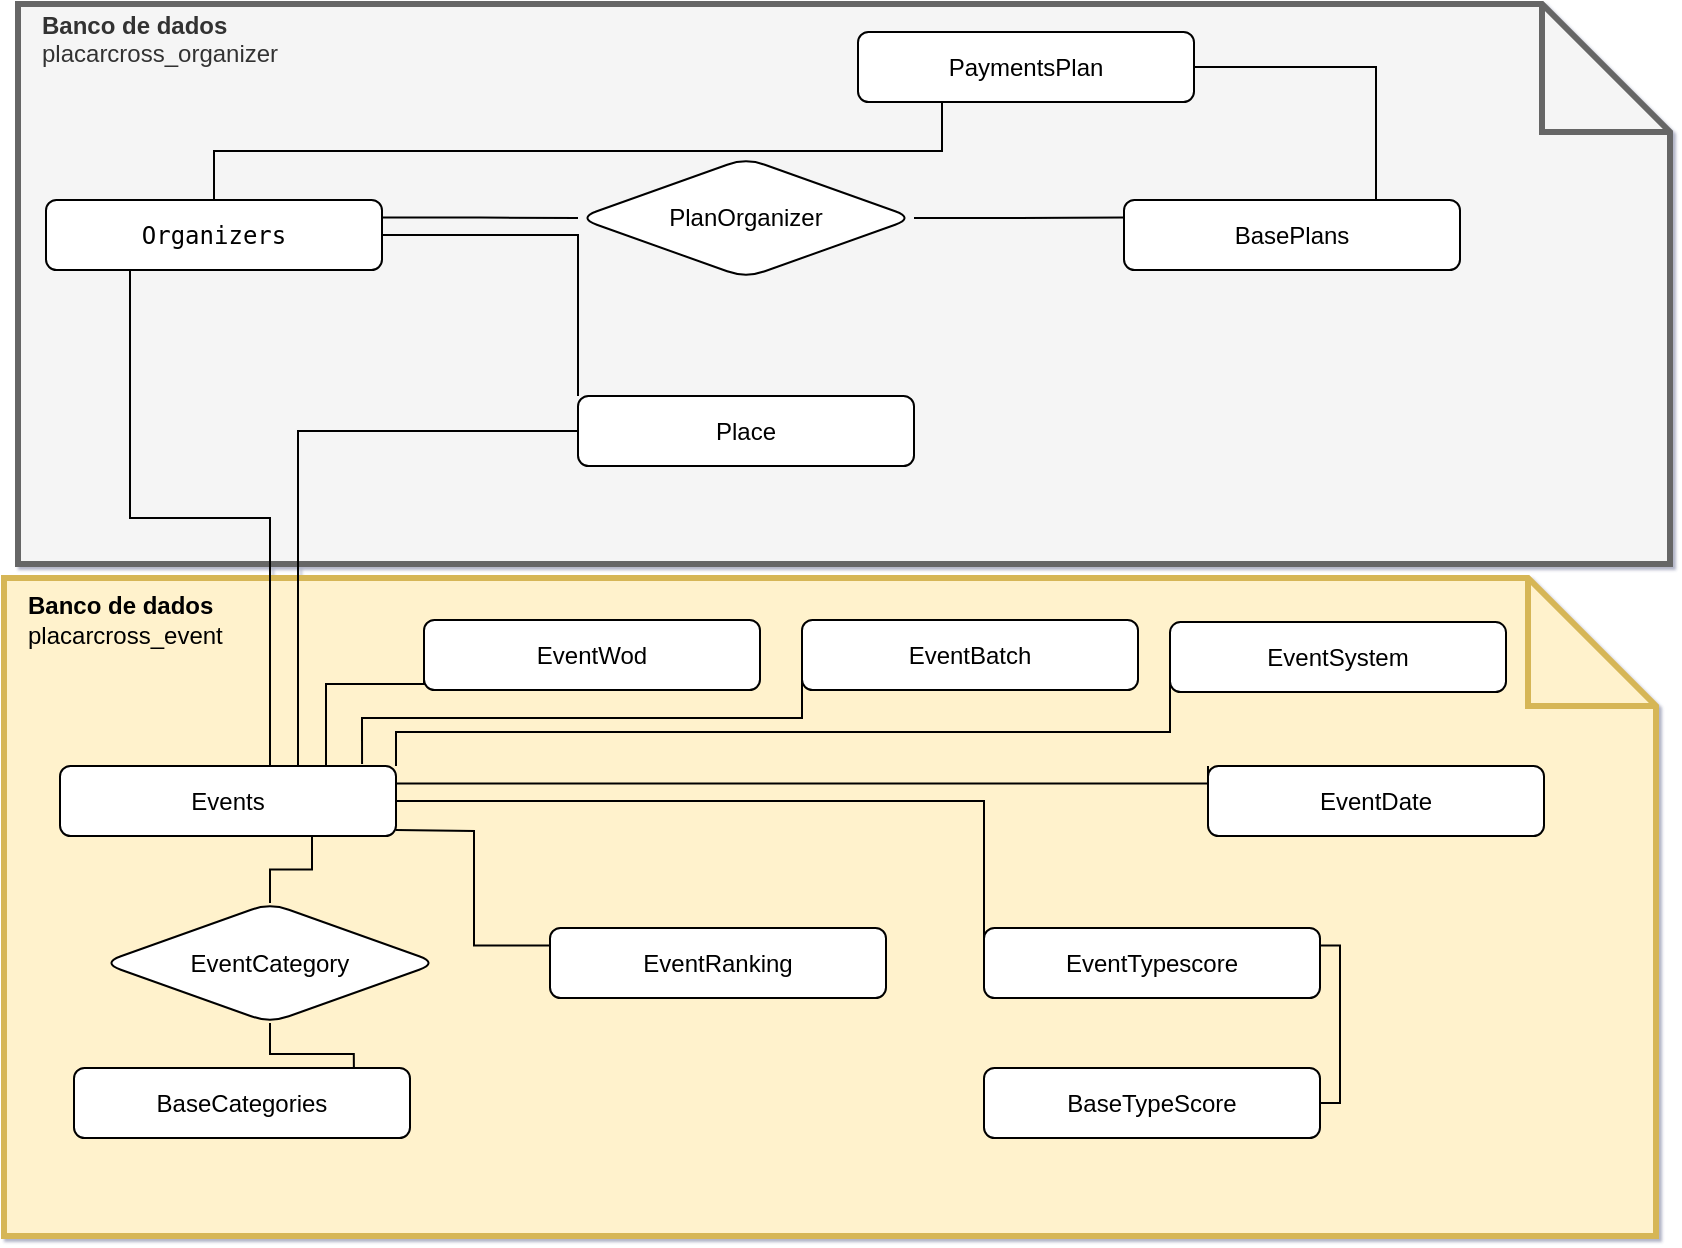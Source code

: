 <mxfile version="20.8.15" type="github">
  <diagram id="C5RBs43oDa-KdzZeNtuy" name="Page-1">
    <mxGraphModel dx="880" dy="434" grid="1" gridSize="7" guides="1" tooltips="1" connect="1" arrows="1" fold="1" page="1" pageScale="1" pageWidth="1169" pageHeight="827" background="none" math="0" shadow="1">
      <root>
        <mxCell id="WIyWlLk6GJQsqaUBKTNV-0" />
        <mxCell id="WIyWlLk6GJQsqaUBKTNV-1" parent="WIyWlLk6GJQsqaUBKTNV-0" />
        <mxCell id="0Ek0UoOpUPsEoWTmfAK--1" value="&lt;div&gt;&amp;nbsp;&amp;nbsp;&lt;b&gt; Banco de dados&lt;/b&gt; &lt;br&gt;&lt;/div&gt;&lt;div&gt;&amp;nbsp;&amp;nbsp; placarcross_event&lt;br&gt;&lt;/div&gt;&lt;div&gt;&lt;br&gt;&lt;/div&gt;&lt;div&gt;&lt;br&gt;&lt;/div&gt;&lt;div&gt;&lt;br&gt;&lt;/div&gt;&lt;div&gt;&lt;br&gt;&lt;/div&gt;&lt;div&gt;&lt;br&gt;&lt;/div&gt;&lt;div&gt;&lt;br&gt;&lt;/div&gt;&lt;div&gt;&lt;br&gt;&lt;/div&gt;&lt;div&gt;&lt;br&gt;&lt;/div&gt;&lt;div&gt;&lt;br&gt;&lt;/div&gt;&lt;div&gt;&lt;br&gt;&lt;/div&gt;&lt;div&gt;&lt;br&gt;&lt;/div&gt;&lt;div&gt;&lt;br&gt;&lt;/div&gt;&lt;div&gt;&lt;br&gt;&lt;/div&gt;&lt;div&gt;&lt;br&gt;&lt;/div&gt;&lt;div&gt;&lt;br&gt;&lt;/div&gt;&lt;div&gt;&lt;br&gt;&lt;/div&gt;&lt;div&gt;&lt;br&gt;&lt;/div&gt;&lt;div&gt;&lt;br&gt;&lt;/div&gt;&lt;div&gt;&lt;br&gt;&lt;/div&gt;&lt;div&gt;&lt;br&gt;&lt;/div&gt;" style="shape=note;size=64;whiteSpace=wrap;html=1;align=left;fillColor=#fff2cc;strokeColor=#d6b656;strokeWidth=3;" vertex="1" parent="WIyWlLk6GJQsqaUBKTNV-1">
          <mxGeometry x="28" y="301" width="826" height="329" as="geometry" />
        </mxCell>
        <mxCell id="0Ek0UoOpUPsEoWTmfAK--0" value="&lt;div&gt;&amp;nbsp;&amp;nbsp;&lt;b&gt; Banco de dados&lt;/b&gt; &lt;br&gt;&lt;/div&gt;&lt;div&gt;&amp;nbsp;&amp;nbsp; placarcross_organizer&lt;br&gt;&lt;/div&gt;&lt;div&gt;&lt;br&gt;&lt;/div&gt;&lt;div&gt;&lt;br&gt;&lt;/div&gt;&lt;div&gt;&lt;br&gt;&lt;/div&gt;&lt;div&gt;&lt;br&gt;&lt;/div&gt;&lt;div&gt;&lt;br&gt;&lt;/div&gt;&lt;div&gt;&lt;br&gt;&lt;/div&gt;&lt;div&gt;&lt;br&gt;&lt;/div&gt;&lt;div&gt;&lt;br&gt;&lt;/div&gt;&lt;div&gt;&lt;br&gt;&lt;/div&gt;&lt;div&gt;&lt;br&gt;&lt;/div&gt;&lt;div&gt;&lt;br&gt;&lt;/div&gt;&lt;div&gt;&lt;br&gt;&lt;/div&gt;&lt;div&gt;&lt;br&gt;&lt;/div&gt;&lt;div&gt;&lt;br&gt;&lt;/div&gt;&lt;div&gt;&lt;br&gt;&lt;/div&gt;&lt;div&gt;&lt;br&gt;&lt;/div&gt;&lt;div&gt;&lt;br&gt;&lt;/div&gt;" style="shape=note;size=64;whiteSpace=wrap;html=1;align=left;fillColor=#f5f5f5;fontColor=#333333;strokeColor=#666666;gradientColor=none;strokeWidth=3;" vertex="1" parent="WIyWlLk6GJQsqaUBKTNV-1">
          <mxGeometry x="35" y="14" width="826" height="280" as="geometry" />
        </mxCell>
        <mxCell id="lGXxDrAc_BUklxER6Af6-5" value="&lt;pre dir=&quot;ltr&quot; style=&quot;text-align:left&quot; id=&quot;tw-target-text&quot; data-placeholder=&quot;Tradução&quot; class=&quot;tw-data-text tw-text-large tw-ta&quot;&gt;Organizers&lt;/pre&gt;" style="whiteSpace=wrap;html=1;align=center;rounded=1;" parent="WIyWlLk6GJQsqaUBKTNV-1" vertex="1">
          <mxGeometry x="49" y="112" width="168" height="35" as="geometry" />
        </mxCell>
        <mxCell id="lGXxDrAc_BUklxER6Af6-6" value="Events" style="whiteSpace=wrap;html=1;align=center;rounded=1;" parent="WIyWlLk6GJQsqaUBKTNV-1" vertex="1">
          <mxGeometry x="56" y="395" width="168" height="35" as="geometry" />
        </mxCell>
        <mxCell id="lGXxDrAc_BUklxER6Af6-12" value="" style="endArrow=none;html=1;rounded=0;exitX=0.5;exitY=0;exitDx=0;exitDy=0;entryX=0.25;entryY=1;entryDx=0;entryDy=0;edgeStyle=orthogonalEdgeStyle;" parent="WIyWlLk6GJQsqaUBKTNV-1" source="lGXxDrAc_BUklxER6Af6-6" target="lGXxDrAc_BUklxER6Af6-5" edge="1">
          <mxGeometry relative="1" as="geometry">
            <mxPoint x="266" y="287" as="sourcePoint" />
            <mxPoint x="217" y="236.25" as="targetPoint" />
            <Array as="points">
              <mxPoint x="161" y="395" />
              <mxPoint x="161" y="271" />
              <mxPoint x="91" y="271" />
            </Array>
          </mxGeometry>
        </mxCell>
        <mxCell id="lGXxDrAc_BUklxER6Af6-14" value="&lt;div&gt;BasePlans&lt;/div&gt;" style="whiteSpace=wrap;html=1;align=center;rounded=1;" parent="WIyWlLk6GJQsqaUBKTNV-1" vertex="1">
          <mxGeometry x="588" y="112" width="168" height="35" as="geometry" />
        </mxCell>
        <mxCell id="lGXxDrAc_BUklxER6Af6-15" value="&lt;div&gt;Place&lt;/div&gt;" style="whiteSpace=wrap;html=1;align=center;rounded=1;" parent="WIyWlLk6GJQsqaUBKTNV-1" vertex="1">
          <mxGeometry x="315" y="210" width="168" height="35" as="geometry" />
        </mxCell>
        <mxCell id="lGXxDrAc_BUklxER6Af6-20" value="" style="endArrow=none;html=1;rounded=0;entryX=0;entryY=0.5;entryDx=0;entryDy=0;exitX=1;exitY=0.25;exitDx=0;exitDy=0;edgeStyle=orthogonalEdgeStyle;" parent="WIyWlLk6GJQsqaUBKTNV-1" source="lGXxDrAc_BUklxER6Af6-5" target="lGXxDrAc_BUklxER6Af6-21" edge="1">
          <mxGeometry relative="1" as="geometry">
            <mxPoint x="98" y="119" as="sourcePoint" />
            <mxPoint x="217" y="83" as="targetPoint" />
          </mxGeometry>
        </mxCell>
        <mxCell id="lGXxDrAc_BUklxER6Af6-21" value="PlanOrganizer" style="shape=rhombus;perimeter=rhombusPerimeter;whiteSpace=wrap;html=1;align=center;rounded=1;" parent="WIyWlLk6GJQsqaUBKTNV-1" vertex="1">
          <mxGeometry x="315" y="91" width="168" height="60" as="geometry" />
        </mxCell>
        <mxCell id="lGXxDrAc_BUklxER6Af6-22" value="" style="endArrow=none;html=1;rounded=0;entryX=0;entryY=0.25;entryDx=0;entryDy=0;exitX=1;exitY=0.5;exitDx=0;exitDy=0;edgeStyle=orthogonalEdgeStyle;" parent="WIyWlLk6GJQsqaUBKTNV-1" source="lGXxDrAc_BUklxER6Af6-21" target="lGXxDrAc_BUklxER6Af6-14" edge="1">
          <mxGeometry relative="1" as="geometry">
            <mxPoint x="546" y="136" as="sourcePoint" />
            <mxPoint x="732" y="112" as="targetPoint" />
          </mxGeometry>
        </mxCell>
        <mxCell id="lGXxDrAc_BUklxER6Af6-24" value="&lt;div&gt;PaymentsPlan&lt;/div&gt;" style="whiteSpace=wrap;html=1;align=center;rounded=1;" parent="WIyWlLk6GJQsqaUBKTNV-1" vertex="1">
          <mxGeometry x="455" y="28" width="168" height="35" as="geometry" />
        </mxCell>
        <mxCell id="lGXxDrAc_BUklxER6Af6-25" value="" style="endArrow=none;html=1;rounded=0;exitX=0.75;exitY=0;exitDx=0;exitDy=0;edgeStyle=orthogonalEdgeStyle;entryX=1;entryY=0.5;entryDx=0;entryDy=0;" parent="WIyWlLk6GJQsqaUBKTNV-1" source="lGXxDrAc_BUklxER6Af6-14" edge="1" target="lGXxDrAc_BUklxER6Af6-24">
          <mxGeometry relative="1" as="geometry">
            <mxPoint x="490" y="128" as="sourcePoint" />
            <mxPoint x="714" y="56" as="targetPoint" />
          </mxGeometry>
        </mxCell>
        <mxCell id="lGXxDrAc_BUklxER6Af6-26" value="" style="endArrow=none;html=1;rounded=0;entryX=0.25;entryY=1;entryDx=0;entryDy=0;exitX=0.5;exitY=0;exitDx=0;exitDy=0;edgeStyle=orthogonalEdgeStyle;" parent="WIyWlLk6GJQsqaUBKTNV-1" source="lGXxDrAc_BUklxER6Af6-5" target="lGXxDrAc_BUklxER6Af6-24" edge="1">
          <mxGeometry relative="1" as="geometry">
            <mxPoint x="224" y="127.75" as="sourcePoint" />
            <mxPoint x="322" y="128" as="targetPoint" />
          </mxGeometry>
        </mxCell>
        <mxCell id="lGXxDrAc_BUklxER6Af6-27" value="" style="endArrow=none;html=1;rounded=0;entryX=1;entryY=0.5;entryDx=0;entryDy=0;edgeStyle=orthogonalEdgeStyle;exitX=0;exitY=0;exitDx=0;exitDy=0;" parent="WIyWlLk6GJQsqaUBKTNV-1" source="lGXxDrAc_BUklxER6Af6-15" target="lGXxDrAc_BUklxER6Af6-5" edge="1">
          <mxGeometry relative="1" as="geometry">
            <mxPoint x="315" y="182" as="sourcePoint" />
            <mxPoint x="224" y="145.25" as="targetPoint" />
          </mxGeometry>
        </mxCell>
        <mxCell id="lGXxDrAc_BUklxER6Af6-28" value="" style="endArrow=none;html=1;rounded=0;entryX=0.75;entryY=0;entryDx=0;entryDy=0;exitX=0;exitY=0.5;exitDx=0;exitDy=0;edgeStyle=orthogonalEdgeStyle;" parent="WIyWlLk6GJQsqaUBKTNV-1" source="lGXxDrAc_BUklxER6Af6-15" target="lGXxDrAc_BUklxER6Af6-6" edge="1">
          <mxGeometry relative="1" as="geometry">
            <mxPoint x="364" y="315" as="sourcePoint" />
            <mxPoint x="224" y="136.5" as="targetPoint" />
            <Array as="points">
              <mxPoint x="175" y="228" />
              <mxPoint x="175" y="395" />
            </Array>
          </mxGeometry>
        </mxCell>
        <mxCell id="lGXxDrAc_BUklxER6Af6-29" value="BaseCategories" style="whiteSpace=wrap;html=1;align=center;rounded=1;" parent="WIyWlLk6GJQsqaUBKTNV-1" vertex="1">
          <mxGeometry x="63" y="546" width="168" height="35" as="geometry" />
        </mxCell>
        <mxCell id="lGXxDrAc_BUklxER6Af6-30" value="" style="endArrow=none;html=1;rounded=0;entryX=0.5;entryY=0;entryDx=0;entryDy=0;exitX=0.75;exitY=1;exitDx=0;exitDy=0;edgeStyle=orthogonalEdgeStyle;" parent="WIyWlLk6GJQsqaUBKTNV-1" source="lGXxDrAc_BUklxER6Af6-6" target="lGXxDrAc_BUklxER6Af6-31" edge="1">
          <mxGeometry relative="1" as="geometry">
            <mxPoint x="231" y="421.75" as="sourcePoint" />
            <mxPoint x="231" y="384" as="targetPoint" />
          </mxGeometry>
        </mxCell>
        <mxCell id="lGXxDrAc_BUklxER6Af6-31" value="EventCategory" style="shape=rhombus;perimeter=rhombusPerimeter;whiteSpace=wrap;html=1;align=center;rounded=1;" parent="WIyWlLk6GJQsqaUBKTNV-1" vertex="1">
          <mxGeometry x="77" y="463.5" width="168" height="60" as="geometry" />
        </mxCell>
        <mxCell id="lGXxDrAc_BUklxER6Af6-32" value="" style="endArrow=none;html=1;rounded=0;entryX=0.833;entryY=0;entryDx=0;entryDy=0;exitX=0.5;exitY=1;exitDx=0;exitDy=0;edgeStyle=orthogonalEdgeStyle;entryPerimeter=0;" parent="WIyWlLk6GJQsqaUBKTNV-1" source="lGXxDrAc_BUklxER6Af6-31" edge="1" target="lGXxDrAc_BUklxER6Af6-29">
          <mxGeometry relative="1" as="geometry">
            <mxPoint x="560" y="437" as="sourcePoint" />
            <mxPoint x="602" y="421.75" as="targetPoint" />
            <Array as="points">
              <mxPoint x="161" y="539" />
              <mxPoint x="203" y="539" />
            </Array>
          </mxGeometry>
        </mxCell>
        <mxCell id="0Ek0UoOpUPsEoWTmfAK--2" value="EventWod" style="whiteSpace=wrap;html=1;align=center;rounded=1;" vertex="1" parent="WIyWlLk6GJQsqaUBKTNV-1">
          <mxGeometry x="238" y="322" width="168" height="35" as="geometry" />
        </mxCell>
        <mxCell id="0Ek0UoOpUPsEoWTmfAK--3" value="" style="endArrow=none;html=1;rounded=0;entryX=0.75;entryY=0;entryDx=0;entryDy=0;exitX=0;exitY=0.5;exitDx=0;exitDy=0;edgeStyle=orthogonalEdgeStyle;" edge="1" parent="WIyWlLk6GJQsqaUBKTNV-1" source="0Ek0UoOpUPsEoWTmfAK--2" target="lGXxDrAc_BUklxER6Af6-6">
          <mxGeometry relative="1" as="geometry">
            <mxPoint x="322" y="234.5" as="sourcePoint" />
            <mxPoint x="231" y="419.5" as="targetPoint" />
            <Array as="points">
              <mxPoint x="189" y="354" />
              <mxPoint x="189" y="395" />
            </Array>
          </mxGeometry>
        </mxCell>
        <mxCell id="0Ek0UoOpUPsEoWTmfAK--4" value="EventBatch" style="whiteSpace=wrap;html=1;align=center;rounded=1;" vertex="1" parent="WIyWlLk6GJQsqaUBKTNV-1">
          <mxGeometry x="427" y="322" width="168" height="35" as="geometry" />
        </mxCell>
        <mxCell id="0Ek0UoOpUPsEoWTmfAK--5" value="" style="endArrow=none;html=1;rounded=0;entryX=0.899;entryY=-0.029;entryDx=0;entryDy=0;exitX=0;exitY=0.75;exitDx=0;exitDy=0;edgeStyle=orthogonalEdgeStyle;entryPerimeter=0;" edge="1" parent="WIyWlLk6GJQsqaUBKTNV-1" source="0Ek0UoOpUPsEoWTmfAK--4" target="lGXxDrAc_BUklxER6Af6-6">
          <mxGeometry relative="1" as="geometry">
            <mxPoint x="294" y="371" as="sourcePoint" />
            <mxPoint x="238" y="426.5" as="targetPoint" />
            <Array as="points">
              <mxPoint x="427" y="371" />
              <mxPoint x="207" y="371" />
            </Array>
          </mxGeometry>
        </mxCell>
        <mxCell id="0Ek0UoOpUPsEoWTmfAK--6" value="EventSystem" style="whiteSpace=wrap;html=1;align=center;rounded=1;" vertex="1" parent="WIyWlLk6GJQsqaUBKTNV-1">
          <mxGeometry x="611" y="323.01" width="168" height="35" as="geometry" />
        </mxCell>
        <mxCell id="0Ek0UoOpUPsEoWTmfAK--7" value="" style="endArrow=none;html=1;rounded=0;entryX=1;entryY=0;entryDx=0;entryDy=0;exitX=0;exitY=0.75;exitDx=0;exitDy=0;edgeStyle=orthogonalEdgeStyle;" edge="1" parent="WIyWlLk6GJQsqaUBKTNV-1" source="0Ek0UoOpUPsEoWTmfAK--6" target="lGXxDrAc_BUklxER6Af6-6">
          <mxGeometry relative="1" as="geometry">
            <mxPoint x="478" y="372.01" as="sourcePoint" />
            <mxPoint x="391.032" y="394.995" as="targetPoint" />
            <Array as="points">
              <mxPoint x="611" y="378" />
              <mxPoint x="224" y="378" />
            </Array>
          </mxGeometry>
        </mxCell>
        <mxCell id="0Ek0UoOpUPsEoWTmfAK--8" value="EventDate" style="whiteSpace=wrap;html=1;align=center;rounded=1;" vertex="1" parent="WIyWlLk6GJQsqaUBKTNV-1">
          <mxGeometry x="630" y="395" width="168" height="35" as="geometry" />
        </mxCell>
        <mxCell id="0Ek0UoOpUPsEoWTmfAK--9" value="" style="endArrow=none;html=1;rounded=0;exitX=0;exitY=0;exitDx=0;exitDy=0;edgeStyle=orthogonalEdgeStyle;entryX=1;entryY=0.25;entryDx=0;entryDy=0;" edge="1" parent="WIyWlLk6GJQsqaUBKTNV-1">
          <mxGeometry relative="1" as="geometry">
            <mxPoint x="630.0" y="395" as="sourcePoint" />
            <mxPoint x="224" y="403.75" as="targetPoint" />
            <Array as="points">
              <mxPoint x="630" y="404" />
            </Array>
          </mxGeometry>
        </mxCell>
        <mxCell id="0Ek0UoOpUPsEoWTmfAK--10" value="EventRanking" style="whiteSpace=wrap;html=1;align=center;rounded=1;" vertex="1" parent="WIyWlLk6GJQsqaUBKTNV-1">
          <mxGeometry x="301" y="476" width="168" height="35" as="geometry" />
        </mxCell>
        <mxCell id="0Ek0UoOpUPsEoWTmfAK--12" value="" style="endArrow=none;html=1;rounded=0;entryX=0;entryY=0.25;entryDx=0;entryDy=0;edgeStyle=orthogonalEdgeStyle;" edge="1" parent="WIyWlLk6GJQsqaUBKTNV-1" target="0Ek0UoOpUPsEoWTmfAK--10">
          <mxGeometry relative="1" as="geometry">
            <mxPoint x="224" y="427" as="sourcePoint" />
            <mxPoint x="679" y="450.5" as="targetPoint" />
          </mxGeometry>
        </mxCell>
        <mxCell id="0Ek0UoOpUPsEoWTmfAK--13" value="BaseTypeScore" style="whiteSpace=wrap;html=1;align=center;rounded=1;" vertex="1" parent="WIyWlLk6GJQsqaUBKTNV-1">
          <mxGeometry x="518" y="546" width="168" height="35" as="geometry" />
        </mxCell>
        <mxCell id="0Ek0UoOpUPsEoWTmfAK--14" value="EventTypescore" style="whiteSpace=wrap;html=1;align=center;rounded=1;" vertex="1" parent="WIyWlLk6GJQsqaUBKTNV-1">
          <mxGeometry x="518" y="476" width="168" height="35" as="geometry" />
        </mxCell>
        <mxCell id="0Ek0UoOpUPsEoWTmfAK--15" value="" style="endArrow=none;html=1;rounded=0;entryX=0;entryY=0.25;entryDx=0;entryDy=0;edgeStyle=orthogonalEdgeStyle;exitX=1;exitY=0.5;exitDx=0;exitDy=0;" edge="1" parent="WIyWlLk6GJQsqaUBKTNV-1" target="0Ek0UoOpUPsEoWTmfAK--14" source="lGXxDrAc_BUklxER6Af6-6">
          <mxGeometry relative="1" as="geometry">
            <mxPoint x="441" y="427" as="sourcePoint" />
            <mxPoint x="896" y="450.5" as="targetPoint" />
            <Array as="points">
              <mxPoint x="518" y="413" />
            </Array>
          </mxGeometry>
        </mxCell>
        <mxCell id="0Ek0UoOpUPsEoWTmfAK--17" value="" style="endArrow=none;html=1;rounded=0;entryX=1;entryY=0.5;entryDx=0;entryDy=0;edgeStyle=orthogonalEdgeStyle;exitX=1;exitY=0.25;exitDx=0;exitDy=0;" edge="1" parent="WIyWlLk6GJQsqaUBKTNV-1" source="0Ek0UoOpUPsEoWTmfAK--14" target="0Ek0UoOpUPsEoWTmfAK--13">
          <mxGeometry relative="1" as="geometry">
            <mxPoint x="308" y="560" as="sourcePoint" />
            <mxPoint x="385" y="617.75" as="targetPoint" />
          </mxGeometry>
        </mxCell>
      </root>
    </mxGraphModel>
  </diagram>
</mxfile>
